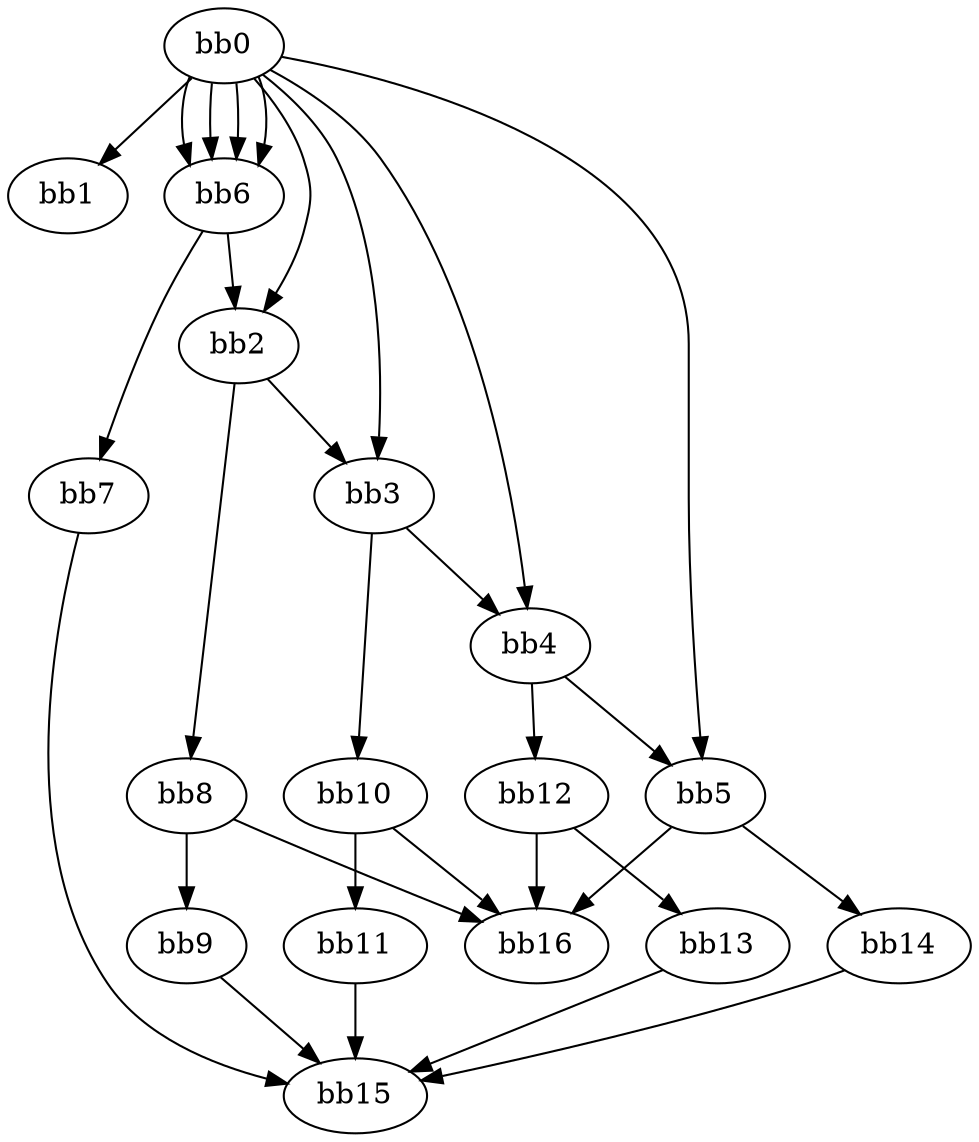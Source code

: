 digraph {
    0 [ label = "bb0\l" ]
    1 [ label = "bb1\l" ]
    2 [ label = "bb2\l" ]
    3 [ label = "bb3\l" ]
    4 [ label = "bb4\l" ]
    5 [ label = "bb5\l" ]
    6 [ label = "bb6\l" ]
    7 [ label = "bb7\l" ]
    8 [ label = "bb8\l" ]
    9 [ label = "bb9\l" ]
    10 [ label = "bb10\l" ]
    11 [ label = "bb11\l" ]
    12 [ label = "bb12\l" ]
    13 [ label = "bb13\l" ]
    14 [ label = "bb14\l" ]
    15 [ label = "bb15\l" ]
    16 [ label = "bb16\l" ]
    0 -> 1 [ ]
    0 -> 2 [ ]
    0 -> 3 [ ]
    0 -> 4 [ ]
    0 -> 5 [ ]
    0 -> 6 [ ]
    0 -> 6 [ ]
    0 -> 6 [ ]
    0 -> 6 [ ]
    2 -> 3 [ ]
    2 -> 8 [ ]
    3 -> 4 [ ]
    3 -> 10 [ ]
    4 -> 5 [ ]
    4 -> 12 [ ]
    5 -> 14 [ ]
    5 -> 16 [ ]
    6 -> 2 [ ]
    6 -> 7 [ ]
    7 -> 15 [ ]
    8 -> 9 [ ]
    8 -> 16 [ ]
    9 -> 15 [ ]
    10 -> 11 [ ]
    10 -> 16 [ ]
    11 -> 15 [ ]
    12 -> 13 [ ]
    12 -> 16 [ ]
    13 -> 15 [ ]
    14 -> 15 [ ]
}

